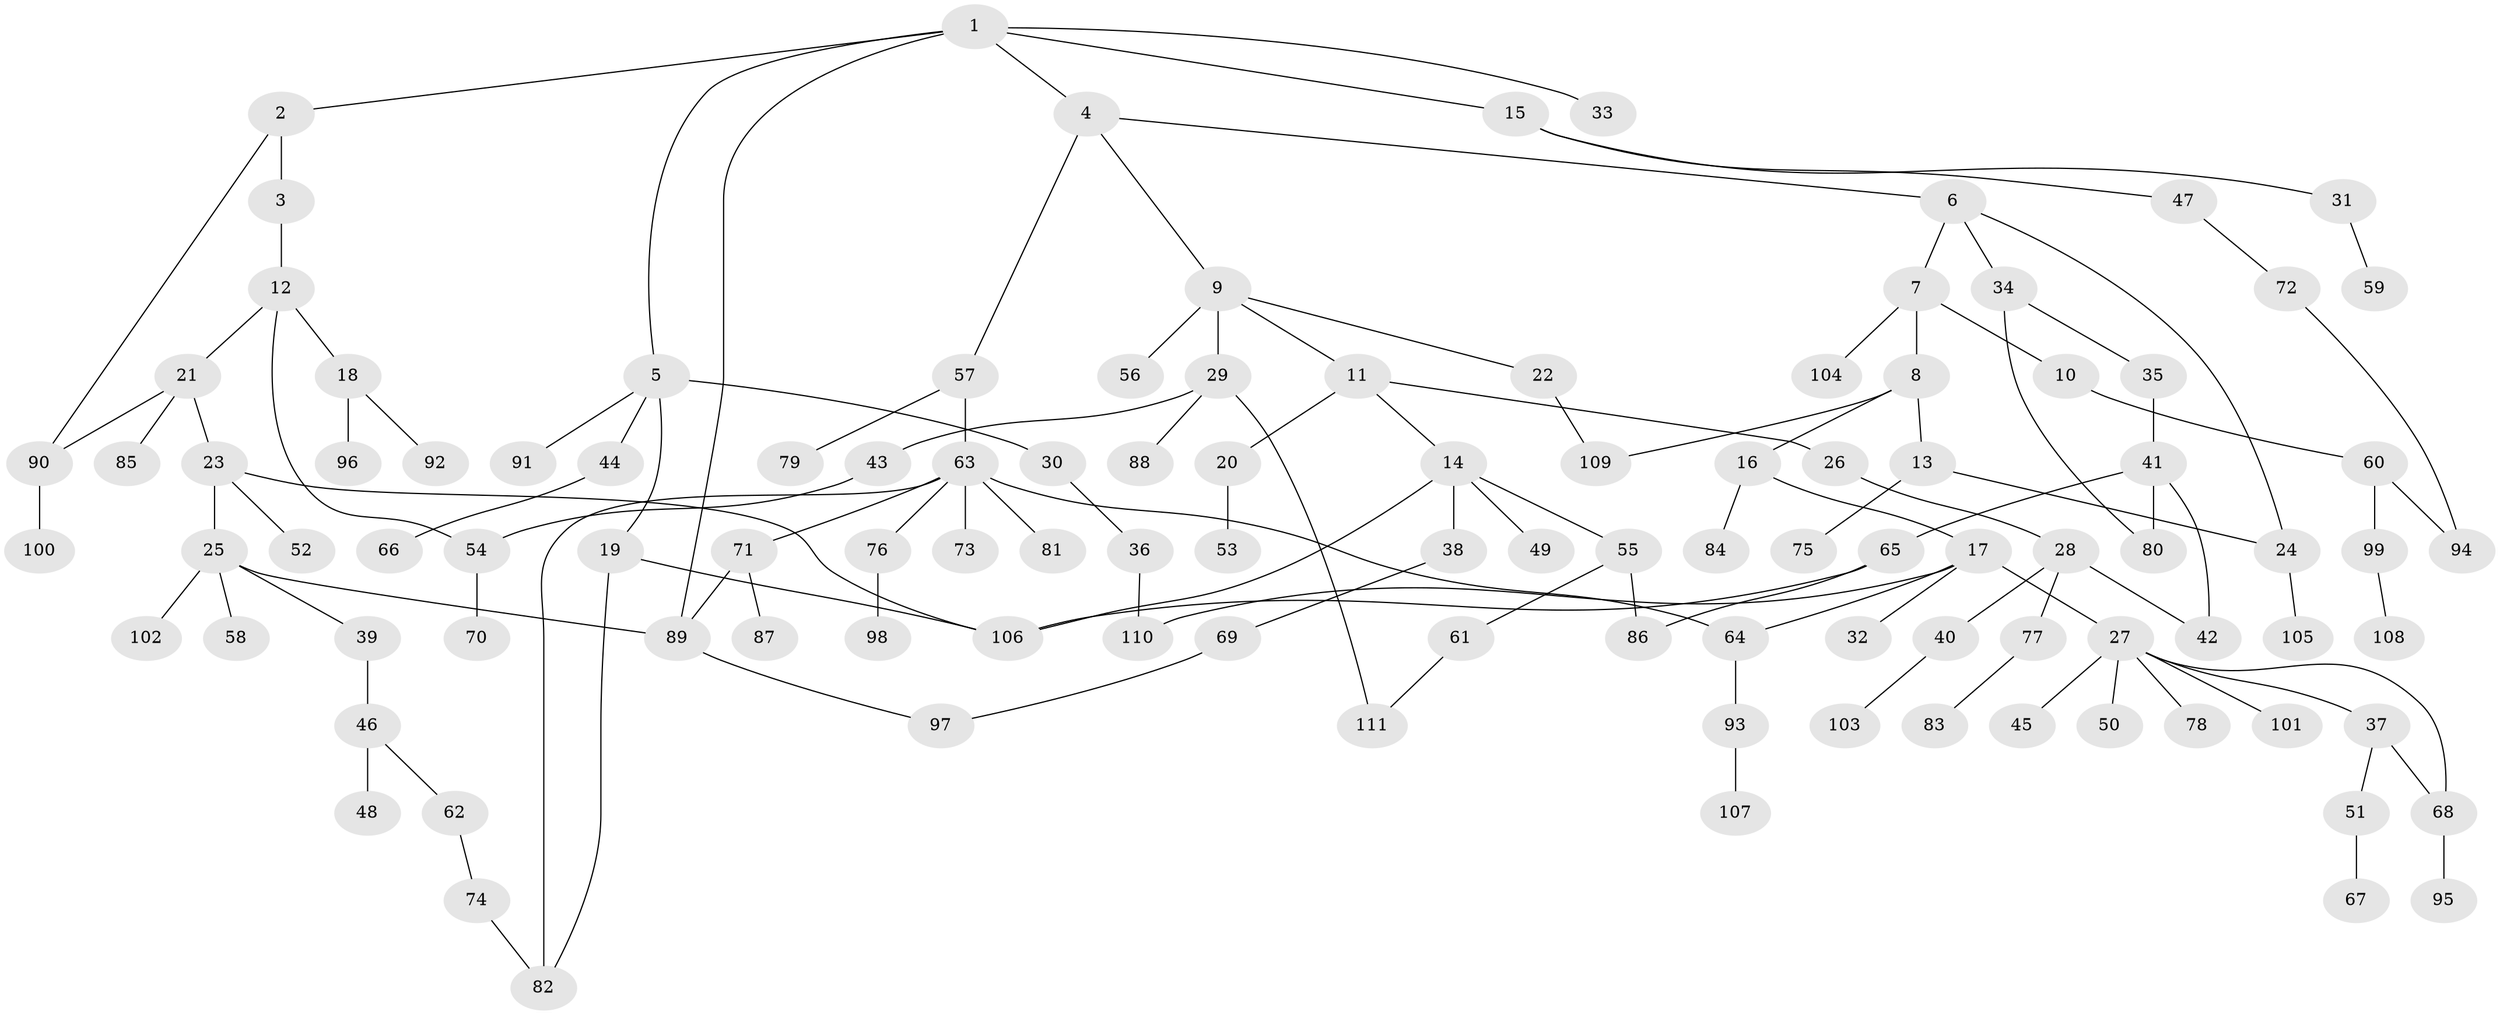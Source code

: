 // Generated by graph-tools (version 1.1) at 2025/49/03/09/25 03:49:20]
// undirected, 111 vertices, 130 edges
graph export_dot {
graph [start="1"]
  node [color=gray90,style=filled];
  1;
  2;
  3;
  4;
  5;
  6;
  7;
  8;
  9;
  10;
  11;
  12;
  13;
  14;
  15;
  16;
  17;
  18;
  19;
  20;
  21;
  22;
  23;
  24;
  25;
  26;
  27;
  28;
  29;
  30;
  31;
  32;
  33;
  34;
  35;
  36;
  37;
  38;
  39;
  40;
  41;
  42;
  43;
  44;
  45;
  46;
  47;
  48;
  49;
  50;
  51;
  52;
  53;
  54;
  55;
  56;
  57;
  58;
  59;
  60;
  61;
  62;
  63;
  64;
  65;
  66;
  67;
  68;
  69;
  70;
  71;
  72;
  73;
  74;
  75;
  76;
  77;
  78;
  79;
  80;
  81;
  82;
  83;
  84;
  85;
  86;
  87;
  88;
  89;
  90;
  91;
  92;
  93;
  94;
  95;
  96;
  97;
  98;
  99;
  100;
  101;
  102;
  103;
  104;
  105;
  106;
  107;
  108;
  109;
  110;
  111;
  1 -- 2;
  1 -- 4;
  1 -- 5;
  1 -- 15;
  1 -- 33;
  1 -- 89;
  2 -- 3;
  2 -- 90;
  3 -- 12;
  4 -- 6;
  4 -- 9;
  4 -- 57;
  5 -- 19;
  5 -- 30;
  5 -- 44;
  5 -- 91;
  6 -- 7;
  6 -- 24;
  6 -- 34;
  7 -- 8;
  7 -- 10;
  7 -- 104;
  8 -- 13;
  8 -- 16;
  8 -- 109;
  9 -- 11;
  9 -- 22;
  9 -- 29;
  9 -- 56;
  10 -- 60;
  11 -- 14;
  11 -- 20;
  11 -- 26;
  12 -- 18;
  12 -- 21;
  12 -- 54;
  13 -- 75;
  13 -- 24;
  14 -- 38;
  14 -- 49;
  14 -- 55;
  14 -- 106;
  15 -- 31;
  15 -- 47;
  16 -- 17;
  16 -- 84;
  17 -- 27;
  17 -- 32;
  17 -- 64;
  17 -- 110;
  18 -- 92;
  18 -- 96;
  19 -- 82;
  19 -- 106;
  20 -- 53;
  21 -- 23;
  21 -- 85;
  21 -- 90;
  22 -- 109;
  23 -- 25;
  23 -- 52;
  23 -- 106;
  24 -- 105;
  25 -- 39;
  25 -- 58;
  25 -- 102;
  25 -- 89;
  26 -- 28;
  27 -- 37;
  27 -- 45;
  27 -- 50;
  27 -- 78;
  27 -- 101;
  27 -- 68;
  28 -- 40;
  28 -- 42;
  28 -- 77;
  29 -- 43;
  29 -- 88;
  29 -- 111;
  30 -- 36;
  31 -- 59;
  34 -- 35;
  34 -- 80;
  35 -- 41;
  36 -- 110;
  37 -- 51;
  37 -- 68;
  38 -- 69;
  39 -- 46;
  40 -- 103;
  41 -- 65;
  41 -- 80;
  41 -- 42;
  43 -- 54;
  44 -- 66;
  46 -- 48;
  46 -- 62;
  47 -- 72;
  51 -- 67;
  54 -- 70;
  55 -- 61;
  55 -- 86;
  57 -- 63;
  57 -- 79;
  60 -- 99;
  60 -- 94;
  61 -- 111;
  62 -- 74;
  63 -- 64;
  63 -- 71;
  63 -- 73;
  63 -- 76;
  63 -- 81;
  63 -- 82;
  64 -- 93;
  65 -- 86;
  65 -- 106;
  68 -- 95;
  69 -- 97;
  71 -- 87;
  71 -- 89;
  72 -- 94;
  74 -- 82;
  76 -- 98;
  77 -- 83;
  89 -- 97;
  90 -- 100;
  93 -- 107;
  99 -- 108;
}
